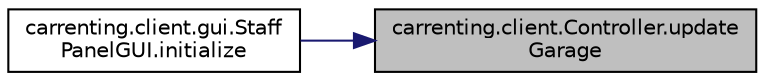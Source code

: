 digraph "carrenting.client.Controller.updateGarage"
{
 // LATEX_PDF_SIZE
  edge [fontname="Helvetica",fontsize="10",labelfontname="Helvetica",labelfontsize="10"];
  node [fontname="Helvetica",fontsize="10",shape=record];
  rankdir="RL";
  Node276 [label="carrenting.client.Controller.update\lGarage",height=0.2,width=0.4,color="black", fillcolor="grey75", style="filled", fontcolor="black",tooltip=" "];
  Node276 -> Node277 [dir="back",color="midnightblue",fontsize="10",style="solid",fontname="Helvetica"];
  Node277 [label="carrenting.client.gui.Staff\lPanelGUI.initialize",height=0.2,width=0.4,color="black", fillcolor="white", style="filled",URL="$classcarrenting_1_1client_1_1gui_1_1_staff_panel_g_u_i.html#aa2e22ff26b5539e2f2b4fdaf3e948802",tooltip=" "];
}
